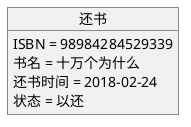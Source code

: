 @startuml

object 还书{
    ISBN = 98984284529339
    书名 = 十万个为什么
    还书时间 = 2018-02-24
    状态 = 以还
}

@enduml